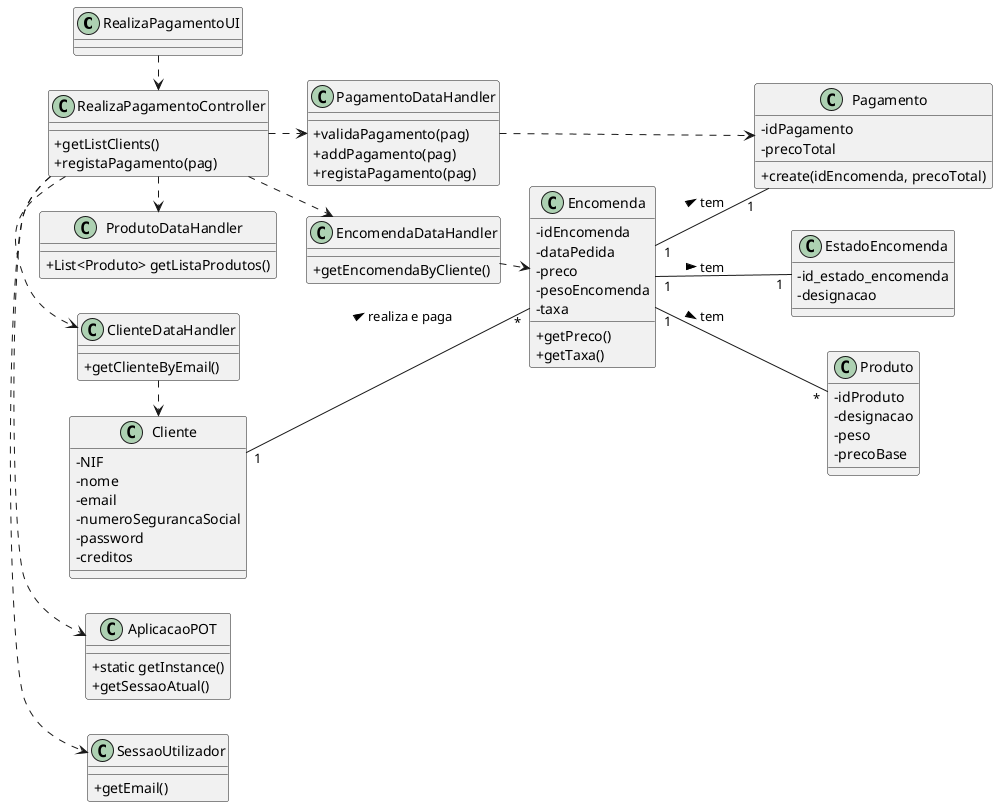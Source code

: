 @startuml
skinparam classAttributeIconSize 0
left to right direction


class RealizaPagamentoUI {
    
}

class RealizaPagamentoController {
    +getListClients()
    +registaPagamento(pag)
}

class ClienteDataHandler {
    +getClienteByEmail()
}

class ProdutoDataHandler {
    +List<Produto> getListaProdutos()
}

class PagamentoDataHandler {
    +validaPagamento(pag)
    +addPagamento(pag)
    +registaPagamento(pag)
}

class EncomendaDataHandler {
    +getEncomendaByCliente()
}

class AplicacaoPOT{
  +static getInstance()
  +getSessaoAtual()
}

class SessaoUtilizador{
  +getEmail()
}


class Encomenda {
  -idEncomenda
  -dataPedida
  -preco
  -pesoEncomenda
  -taxa
  +getPreco()
  +getTaxa()
}

class Pagamento {
  -idPagamento
  -precoTotal
  +create(idEncomenda, precoTotal)
}

class EstadoEncomenda {
  -id_estado_encomenda
  -designacao
}

class Cliente {
  -NIF
  -nome
  -email
  -numeroSegurancaSocial
  -password
  -creditos
}

class Produto {
  -idProduto
  -designacao
  -peso
  -precoBase
}

RealizaPagamentoUI .> RealizaPagamentoController
RealizaPagamentoController .> SessaoUtilizador
RealizaPagamentoController .> AplicacaoPOT
RealizaPagamentoController .> ClienteDataHandler
RealizaPagamentoController .> ProdutoDataHandler
RealizaPagamentoController .> EncomendaDataHandler
RealizaPagamentoController .> PagamentoDataHandler

PagamentoDataHandler .> Pagamento
Encomenda "1" -- "1" EstadoEncomenda : tem >
Cliente "1" -- "*" Encomenda: realiza e paga >
Encomenda "1" -- "*" Produto: tem >
Encomenda "1" -- "1" Pagamento: tem >

ClienteDataHandler .> Cliente
EncomendaDataHandler .> Encomenda

@enduml